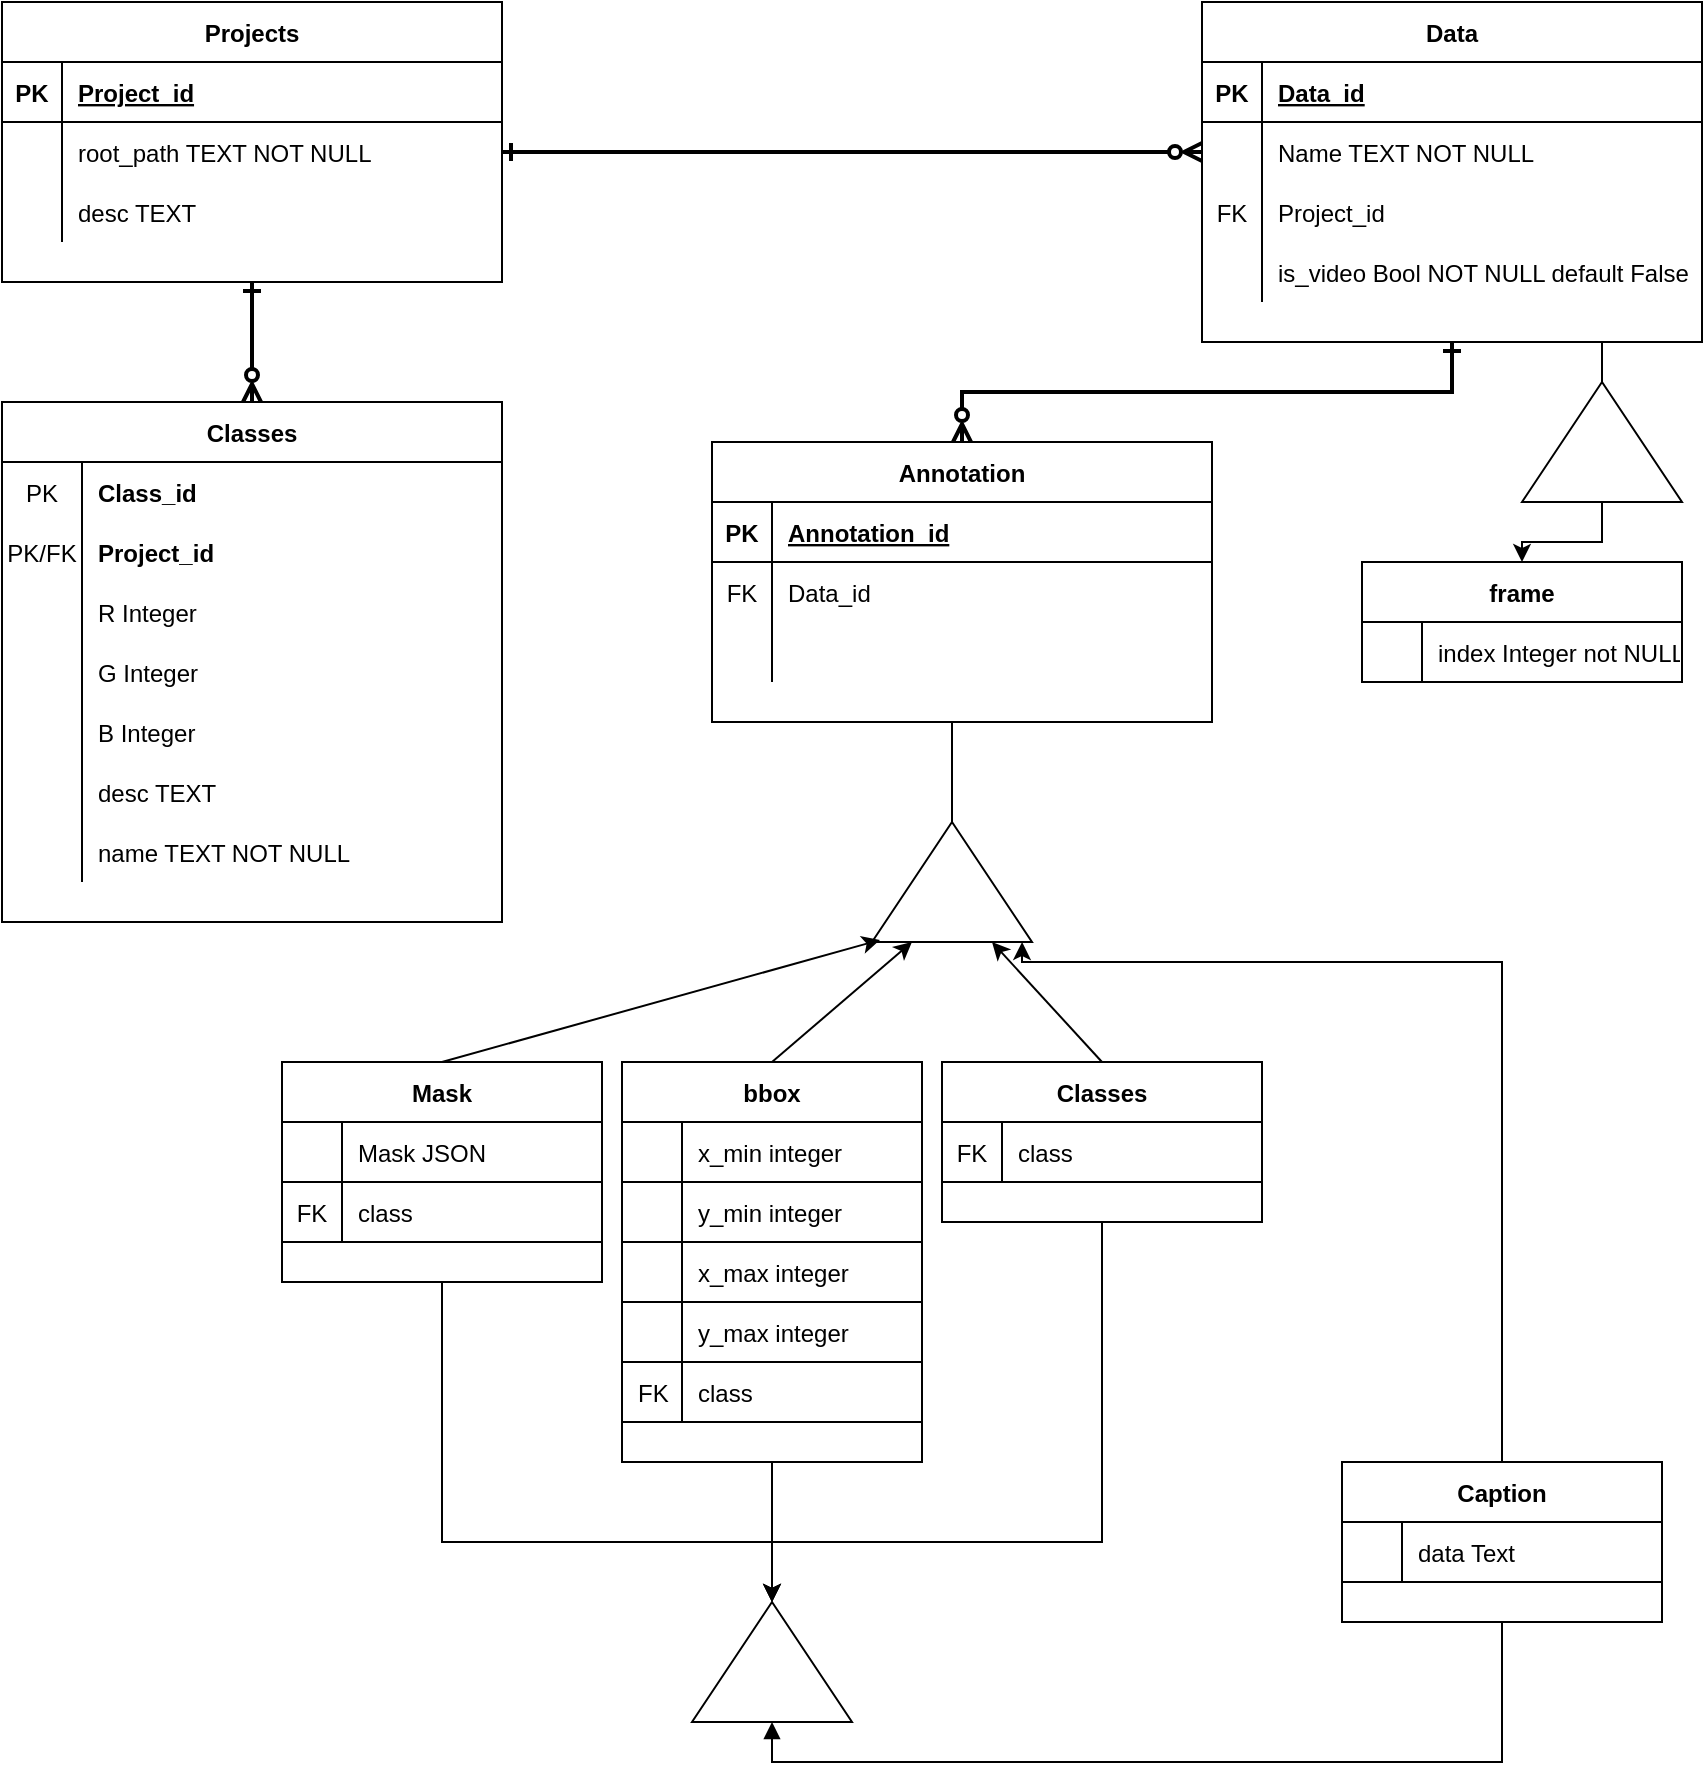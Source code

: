 <mxfile version="27.0.9">
  <diagram id="R2lEEEUBdFMjLlhIrx00" name="Page-1">
    <mxGraphModel dx="1678" dy="992" grid="1" gridSize="10" guides="1" tooltips="1" connect="1" arrows="1" fold="1" page="1" pageScale="1" pageWidth="850" pageHeight="1100" math="0" shadow="0" extFonts="Permanent Marker^https://fonts.googleapis.com/css?family=Permanent+Marker">
      <root>
        <mxCell id="0" />
        <mxCell id="1" parent="0" />
        <mxCell id="C-vyLk0tnHw3VtMMgP7b-23" value="Projects" style="shape=table;startSize=30;container=1;collapsible=1;childLayout=tableLayout;fixedRows=1;rowLines=0;fontStyle=1;align=center;resizeLast=1;" parent="1" vertex="1">
          <mxGeometry width="250" height="140" as="geometry" />
        </mxCell>
        <mxCell id="C-vyLk0tnHw3VtMMgP7b-24" value="" style="shape=partialRectangle;collapsible=0;dropTarget=0;pointerEvents=0;fillColor=none;points=[[0,0.5],[1,0.5]];portConstraint=eastwest;top=0;left=0;right=0;bottom=1;" parent="C-vyLk0tnHw3VtMMgP7b-23" vertex="1">
          <mxGeometry y="30" width="250" height="30" as="geometry" />
        </mxCell>
        <mxCell id="C-vyLk0tnHw3VtMMgP7b-25" value="PK" style="shape=partialRectangle;overflow=hidden;connectable=0;fillColor=none;top=0;left=0;bottom=0;right=0;fontStyle=1;" parent="C-vyLk0tnHw3VtMMgP7b-24" vertex="1">
          <mxGeometry width="30" height="30" as="geometry">
            <mxRectangle width="30" height="30" as="alternateBounds" />
          </mxGeometry>
        </mxCell>
        <mxCell id="C-vyLk0tnHw3VtMMgP7b-26" value="Project_id" style="shape=partialRectangle;overflow=hidden;connectable=0;fillColor=none;top=0;left=0;bottom=0;right=0;align=left;spacingLeft=6;fontStyle=5;" parent="C-vyLk0tnHw3VtMMgP7b-24" vertex="1">
          <mxGeometry x="30" width="220" height="30" as="geometry">
            <mxRectangle width="220" height="30" as="alternateBounds" />
          </mxGeometry>
        </mxCell>
        <mxCell id="C-vyLk0tnHw3VtMMgP7b-27" value="" style="shape=partialRectangle;collapsible=0;dropTarget=0;pointerEvents=0;fillColor=none;points=[[0,0.5],[1,0.5]];portConstraint=eastwest;top=0;left=0;right=0;bottom=0;" parent="C-vyLk0tnHw3VtMMgP7b-23" vertex="1">
          <mxGeometry y="60" width="250" height="30" as="geometry" />
        </mxCell>
        <mxCell id="C-vyLk0tnHw3VtMMgP7b-28" value="" style="shape=partialRectangle;overflow=hidden;connectable=0;fillColor=none;top=0;left=0;bottom=0;right=0;" parent="C-vyLk0tnHw3VtMMgP7b-27" vertex="1">
          <mxGeometry width="30" height="30" as="geometry">
            <mxRectangle width="30" height="30" as="alternateBounds" />
          </mxGeometry>
        </mxCell>
        <mxCell id="C-vyLk0tnHw3VtMMgP7b-29" value="root_path TEXT NOT NULL" style="shape=partialRectangle;overflow=hidden;connectable=0;fillColor=none;top=0;left=0;bottom=0;right=0;align=left;spacingLeft=6;" parent="C-vyLk0tnHw3VtMMgP7b-27" vertex="1">
          <mxGeometry x="30" width="220" height="30" as="geometry">
            <mxRectangle width="220" height="30" as="alternateBounds" />
          </mxGeometry>
        </mxCell>
        <mxCell id="9ah_1e9hARjbKLhcPFDa-1" style="shape=partialRectangle;collapsible=0;dropTarget=0;pointerEvents=0;fillColor=none;points=[[0,0.5],[1,0.5]];portConstraint=eastwest;top=0;left=0;right=0;bottom=0;" vertex="1" parent="C-vyLk0tnHw3VtMMgP7b-23">
          <mxGeometry y="90" width="250" height="30" as="geometry" />
        </mxCell>
        <mxCell id="9ah_1e9hARjbKLhcPFDa-2" style="shape=partialRectangle;overflow=hidden;connectable=0;fillColor=none;top=0;left=0;bottom=0;right=0;" vertex="1" parent="9ah_1e9hARjbKLhcPFDa-1">
          <mxGeometry width="30" height="30" as="geometry">
            <mxRectangle width="30" height="30" as="alternateBounds" />
          </mxGeometry>
        </mxCell>
        <mxCell id="9ah_1e9hARjbKLhcPFDa-3" value="desc TEXT" style="shape=partialRectangle;overflow=hidden;connectable=0;fillColor=none;top=0;left=0;bottom=0;right=0;align=left;spacingLeft=6;" vertex="1" parent="9ah_1e9hARjbKLhcPFDa-1">
          <mxGeometry x="30" width="220" height="30" as="geometry">
            <mxRectangle width="220" height="30" as="alternateBounds" />
          </mxGeometry>
        </mxCell>
        <mxCell id="9ah_1e9hARjbKLhcPFDa-124" style="edgeStyle=orthogonalEdgeStyle;rounded=0;orthogonalLoop=1;jettySize=auto;html=1;exitX=0.75;exitY=1;exitDx=0;exitDy=0;entryX=1;entryY=0.5;entryDx=0;entryDy=0;endArrow=none;startFill=0;" edge="1" parent="1" source="9ah_1e9hARjbKLhcPFDa-4" target="9ah_1e9hARjbKLhcPFDa-123">
          <mxGeometry relative="1" as="geometry" />
        </mxCell>
        <mxCell id="9ah_1e9hARjbKLhcPFDa-4" value="Data" style="shape=table;startSize=30;container=1;collapsible=1;childLayout=tableLayout;fixedRows=1;rowLines=0;fontStyle=1;align=center;resizeLast=1;" vertex="1" parent="1">
          <mxGeometry x="600" width="250" height="170" as="geometry" />
        </mxCell>
        <mxCell id="9ah_1e9hARjbKLhcPFDa-5" value="" style="shape=partialRectangle;collapsible=0;dropTarget=0;pointerEvents=0;fillColor=none;points=[[0,0.5],[1,0.5]];portConstraint=eastwest;top=0;left=0;right=0;bottom=1;" vertex="1" parent="9ah_1e9hARjbKLhcPFDa-4">
          <mxGeometry y="30" width="250" height="30" as="geometry" />
        </mxCell>
        <mxCell id="9ah_1e9hARjbKLhcPFDa-6" value="PK" style="shape=partialRectangle;overflow=hidden;connectable=0;fillColor=none;top=0;left=0;bottom=0;right=0;fontStyle=1;" vertex="1" parent="9ah_1e9hARjbKLhcPFDa-5">
          <mxGeometry width="30" height="30" as="geometry">
            <mxRectangle width="30" height="30" as="alternateBounds" />
          </mxGeometry>
        </mxCell>
        <mxCell id="9ah_1e9hARjbKLhcPFDa-7" value="Data_id" style="shape=partialRectangle;overflow=hidden;connectable=0;fillColor=none;top=0;left=0;bottom=0;right=0;align=left;spacingLeft=6;fontStyle=5;" vertex="1" parent="9ah_1e9hARjbKLhcPFDa-5">
          <mxGeometry x="30" width="220" height="30" as="geometry">
            <mxRectangle width="220" height="30" as="alternateBounds" />
          </mxGeometry>
        </mxCell>
        <mxCell id="9ah_1e9hARjbKLhcPFDa-8" value="" style="shape=partialRectangle;collapsible=0;dropTarget=0;pointerEvents=0;fillColor=none;points=[[0,0.5],[1,0.5]];portConstraint=eastwest;top=0;left=0;right=0;bottom=0;" vertex="1" parent="9ah_1e9hARjbKLhcPFDa-4">
          <mxGeometry y="60" width="250" height="30" as="geometry" />
        </mxCell>
        <mxCell id="9ah_1e9hARjbKLhcPFDa-9" value="" style="shape=partialRectangle;overflow=hidden;connectable=0;fillColor=none;top=0;left=0;bottom=0;right=0;" vertex="1" parent="9ah_1e9hARjbKLhcPFDa-8">
          <mxGeometry width="30" height="30" as="geometry">
            <mxRectangle width="30" height="30" as="alternateBounds" />
          </mxGeometry>
        </mxCell>
        <mxCell id="9ah_1e9hARjbKLhcPFDa-10" value="Name TEXT NOT NULL" style="shape=partialRectangle;overflow=hidden;connectable=0;fillColor=none;top=0;left=0;bottom=0;right=0;align=left;spacingLeft=6;" vertex="1" parent="9ah_1e9hARjbKLhcPFDa-8">
          <mxGeometry x="30" width="220" height="30" as="geometry">
            <mxRectangle width="220" height="30" as="alternateBounds" />
          </mxGeometry>
        </mxCell>
        <mxCell id="9ah_1e9hARjbKLhcPFDa-15" style="shape=partialRectangle;collapsible=0;dropTarget=0;pointerEvents=0;fillColor=none;points=[[0,0.5],[1,0.5]];portConstraint=eastwest;top=0;left=0;right=0;bottom=0;" vertex="1" parent="9ah_1e9hARjbKLhcPFDa-4">
          <mxGeometry y="90" width="250" height="30" as="geometry" />
        </mxCell>
        <mxCell id="9ah_1e9hARjbKLhcPFDa-16" value="FK" style="shape=partialRectangle;overflow=hidden;connectable=0;fillColor=none;top=0;left=0;bottom=0;right=0;" vertex="1" parent="9ah_1e9hARjbKLhcPFDa-15">
          <mxGeometry width="30" height="30" as="geometry">
            <mxRectangle width="30" height="30" as="alternateBounds" />
          </mxGeometry>
        </mxCell>
        <mxCell id="9ah_1e9hARjbKLhcPFDa-17" value="Project_id" style="shape=partialRectangle;overflow=hidden;connectable=0;fillColor=none;top=0;left=0;bottom=0;right=0;align=left;spacingLeft=6;" vertex="1" parent="9ah_1e9hARjbKLhcPFDa-15">
          <mxGeometry x="30" width="220" height="30" as="geometry">
            <mxRectangle width="220" height="30" as="alternateBounds" />
          </mxGeometry>
        </mxCell>
        <mxCell id="9ah_1e9hARjbKLhcPFDa-138" style="shape=partialRectangle;collapsible=0;dropTarget=0;pointerEvents=0;fillColor=none;points=[[0,0.5],[1,0.5]];portConstraint=eastwest;top=0;left=0;right=0;bottom=0;" vertex="1" parent="9ah_1e9hARjbKLhcPFDa-4">
          <mxGeometry y="120" width="250" height="30" as="geometry" />
        </mxCell>
        <mxCell id="9ah_1e9hARjbKLhcPFDa-139" style="shape=partialRectangle;overflow=hidden;connectable=0;fillColor=none;top=0;left=0;bottom=0;right=0;" vertex="1" parent="9ah_1e9hARjbKLhcPFDa-138">
          <mxGeometry width="30" height="30" as="geometry">
            <mxRectangle width="30" height="30" as="alternateBounds" />
          </mxGeometry>
        </mxCell>
        <mxCell id="9ah_1e9hARjbKLhcPFDa-140" value="is_video Bool NOT NULL default False" style="shape=partialRectangle;overflow=hidden;connectable=0;fillColor=none;top=0;left=0;bottom=0;right=0;align=left;spacingLeft=6;" vertex="1" parent="9ah_1e9hARjbKLhcPFDa-138">
          <mxGeometry x="30" width="220" height="30" as="geometry">
            <mxRectangle width="220" height="30" as="alternateBounds" />
          </mxGeometry>
        </mxCell>
        <mxCell id="9ah_1e9hARjbKLhcPFDa-18" style="edgeStyle=orthogonalEdgeStyle;rounded=0;orthogonalLoop=1;jettySize=auto;html=1;exitX=1;exitY=0.5;exitDx=0;exitDy=0;entryX=0;entryY=0.5;entryDx=0;entryDy=0;endArrow=ERzeroToMany;endFill=0;startArrow=ERone;startFill=0;strokeWidth=2;" edge="1" parent="1" source="C-vyLk0tnHw3VtMMgP7b-27" target="9ah_1e9hARjbKLhcPFDa-8">
          <mxGeometry relative="1" as="geometry" />
        </mxCell>
        <mxCell id="9ah_1e9hARjbKLhcPFDa-34" style="edgeStyle=orthogonalEdgeStyle;rounded=0;orthogonalLoop=1;jettySize=auto;html=1;exitX=0.5;exitY=1;exitDx=0;exitDy=0;entryX=1;entryY=0.5;entryDx=0;entryDy=0;endArrow=none;startFill=0;" edge="1" parent="1" source="9ah_1e9hARjbKLhcPFDa-22" target="9ah_1e9hARjbKLhcPFDa-33">
          <mxGeometry relative="1" as="geometry">
            <Array as="points">
              <mxPoint x="475" y="360" />
            </Array>
          </mxGeometry>
        </mxCell>
        <mxCell id="9ah_1e9hARjbKLhcPFDa-22" value="Annotation" style="shape=table;startSize=30;container=1;collapsible=1;childLayout=tableLayout;fixedRows=1;rowLines=0;fontStyle=1;align=center;resizeLast=1;" vertex="1" parent="1">
          <mxGeometry x="355" y="220" width="250" height="140" as="geometry" />
        </mxCell>
        <mxCell id="9ah_1e9hARjbKLhcPFDa-23" value="" style="shape=partialRectangle;collapsible=0;dropTarget=0;pointerEvents=0;fillColor=none;points=[[0,0.5],[1,0.5]];portConstraint=eastwest;top=0;left=0;right=0;bottom=1;" vertex="1" parent="9ah_1e9hARjbKLhcPFDa-22">
          <mxGeometry y="30" width="250" height="30" as="geometry" />
        </mxCell>
        <mxCell id="9ah_1e9hARjbKLhcPFDa-24" value="PK" style="shape=partialRectangle;overflow=hidden;connectable=0;fillColor=none;top=0;left=0;bottom=0;right=0;fontStyle=1;" vertex="1" parent="9ah_1e9hARjbKLhcPFDa-23">
          <mxGeometry width="30" height="30" as="geometry">
            <mxRectangle width="30" height="30" as="alternateBounds" />
          </mxGeometry>
        </mxCell>
        <mxCell id="9ah_1e9hARjbKLhcPFDa-25" value="Annotation_id" style="shape=partialRectangle;overflow=hidden;connectable=0;fillColor=none;top=0;left=0;bottom=0;right=0;align=left;spacingLeft=6;fontStyle=5;" vertex="1" parent="9ah_1e9hARjbKLhcPFDa-23">
          <mxGeometry x="30" width="220" height="30" as="geometry">
            <mxRectangle width="220" height="30" as="alternateBounds" />
          </mxGeometry>
        </mxCell>
        <mxCell id="9ah_1e9hARjbKLhcPFDa-26" value="" style="shape=partialRectangle;collapsible=0;dropTarget=0;pointerEvents=0;fillColor=none;points=[[0,0.5],[1,0.5]];portConstraint=eastwest;top=0;left=0;right=0;bottom=0;" vertex="1" parent="9ah_1e9hARjbKLhcPFDa-22">
          <mxGeometry y="60" width="250" height="30" as="geometry" />
        </mxCell>
        <mxCell id="9ah_1e9hARjbKLhcPFDa-27" value="FK" style="shape=partialRectangle;overflow=hidden;connectable=0;fillColor=none;top=0;left=0;bottom=0;right=0;" vertex="1" parent="9ah_1e9hARjbKLhcPFDa-26">
          <mxGeometry width="30" height="30" as="geometry">
            <mxRectangle width="30" height="30" as="alternateBounds" />
          </mxGeometry>
        </mxCell>
        <mxCell id="9ah_1e9hARjbKLhcPFDa-28" value="Data_id" style="shape=partialRectangle;overflow=hidden;connectable=0;fillColor=none;top=0;left=0;bottom=0;right=0;align=left;spacingLeft=6;" vertex="1" parent="9ah_1e9hARjbKLhcPFDa-26">
          <mxGeometry x="30" width="220" height="30" as="geometry">
            <mxRectangle width="220" height="30" as="alternateBounds" />
          </mxGeometry>
        </mxCell>
        <mxCell id="9ah_1e9hARjbKLhcPFDa-70" style="shape=partialRectangle;collapsible=0;dropTarget=0;pointerEvents=0;fillColor=none;points=[[0,0.5],[1,0.5]];portConstraint=eastwest;top=0;left=0;right=0;bottom=0;" vertex="1" parent="9ah_1e9hARjbKLhcPFDa-22">
          <mxGeometry y="90" width="250" height="30" as="geometry" />
        </mxCell>
        <mxCell id="9ah_1e9hARjbKLhcPFDa-71" style="shape=partialRectangle;overflow=hidden;connectable=0;fillColor=none;top=0;left=0;bottom=0;right=0;" vertex="1" parent="9ah_1e9hARjbKLhcPFDa-70">
          <mxGeometry width="30" height="30" as="geometry">
            <mxRectangle width="30" height="30" as="alternateBounds" />
          </mxGeometry>
        </mxCell>
        <mxCell id="9ah_1e9hARjbKLhcPFDa-72" value="" style="shape=partialRectangle;overflow=hidden;connectable=0;fillColor=none;top=0;left=0;bottom=0;right=0;align=left;spacingLeft=6;" vertex="1" parent="9ah_1e9hARjbKLhcPFDa-70">
          <mxGeometry x="30" width="220" height="30" as="geometry">
            <mxRectangle width="220" height="30" as="alternateBounds" />
          </mxGeometry>
        </mxCell>
        <mxCell id="9ah_1e9hARjbKLhcPFDa-32" style="rounded=0;orthogonalLoop=1;jettySize=auto;html=1;exitX=0.5;exitY=1;exitDx=0;exitDy=0;entryX=0.5;entryY=0;entryDx=0;entryDy=0;endArrow=ERzeroToMany;endFill=0;startArrow=ERone;startFill=0;strokeWidth=2;edgeStyle=orthogonalEdgeStyle;" edge="1" parent="1" source="9ah_1e9hARjbKLhcPFDa-4" target="9ah_1e9hARjbKLhcPFDa-22">
          <mxGeometry relative="1" as="geometry">
            <mxPoint x="680" y="270" as="sourcePoint" />
            <mxPoint x="880" y="270" as="targetPoint" />
          </mxGeometry>
        </mxCell>
        <mxCell id="9ah_1e9hARjbKLhcPFDa-33" value="" style="triangle;whiteSpace=wrap;html=1;rotation=-90;" vertex="1" parent="1">
          <mxGeometry x="445" y="400" width="60" height="80" as="geometry" />
        </mxCell>
        <mxCell id="9ah_1e9hARjbKLhcPFDa-92" style="edgeStyle=orthogonalEdgeStyle;rounded=0;orthogonalLoop=1;jettySize=auto;html=1;exitX=0.5;exitY=1;exitDx=0;exitDy=0;" edge="1" parent="1" source="9ah_1e9hARjbKLhcPFDa-35" target="9ah_1e9hARjbKLhcPFDa-89">
          <mxGeometry relative="1" as="geometry">
            <Array as="points">
              <mxPoint x="220" y="770" />
              <mxPoint x="385" y="770" />
            </Array>
          </mxGeometry>
        </mxCell>
        <mxCell id="9ah_1e9hARjbKLhcPFDa-35" value="Mask" style="shape=table;startSize=30;container=1;collapsible=1;childLayout=tableLayout;fixedRows=1;rowLines=0;fontStyle=1;align=center;resizeLast=1;" vertex="1" parent="1">
          <mxGeometry x="140" y="530" width="160" height="110" as="geometry" />
        </mxCell>
        <mxCell id="9ah_1e9hARjbKLhcPFDa-36" value="" style="shape=partialRectangle;collapsible=0;dropTarget=0;pointerEvents=0;fillColor=none;points=[[0,0.5],[1,0.5]];portConstraint=eastwest;top=0;left=0;right=0;bottom=1;" vertex="1" parent="9ah_1e9hARjbKLhcPFDa-35">
          <mxGeometry y="30" width="160" height="30" as="geometry" />
        </mxCell>
        <mxCell id="9ah_1e9hARjbKLhcPFDa-37" value="" style="shape=partialRectangle;overflow=hidden;connectable=0;fillColor=none;top=0;left=0;bottom=0;right=0;fontStyle=0;" vertex="1" parent="9ah_1e9hARjbKLhcPFDa-36">
          <mxGeometry width="30" height="30" as="geometry">
            <mxRectangle width="30" height="30" as="alternateBounds" />
          </mxGeometry>
        </mxCell>
        <mxCell id="9ah_1e9hARjbKLhcPFDa-38" value="Mask JSON" style="shape=partialRectangle;overflow=hidden;connectable=0;fillColor=none;top=0;left=0;bottom=0;right=0;align=left;spacingLeft=6;fontStyle=0;" vertex="1" parent="9ah_1e9hARjbKLhcPFDa-36">
          <mxGeometry x="30" width="130" height="30" as="geometry">
            <mxRectangle width="130" height="30" as="alternateBounds" />
          </mxGeometry>
        </mxCell>
        <mxCell id="9ah_1e9hARjbKLhcPFDa-94" style="shape=partialRectangle;collapsible=0;dropTarget=0;pointerEvents=0;fillColor=none;points=[[0,0.5],[1,0.5]];portConstraint=eastwest;top=0;left=0;right=0;bottom=1;" vertex="1" parent="9ah_1e9hARjbKLhcPFDa-35">
          <mxGeometry y="60" width="160" height="30" as="geometry" />
        </mxCell>
        <mxCell id="9ah_1e9hARjbKLhcPFDa-95" value="FK" style="shape=partialRectangle;overflow=hidden;connectable=0;fillColor=none;top=0;left=0;bottom=0;right=0;fontStyle=0;" vertex="1" parent="9ah_1e9hARjbKLhcPFDa-94">
          <mxGeometry width="30" height="30" as="geometry">
            <mxRectangle width="30" height="30" as="alternateBounds" />
          </mxGeometry>
        </mxCell>
        <mxCell id="9ah_1e9hARjbKLhcPFDa-96" value="class" style="shape=partialRectangle;overflow=hidden;connectable=0;fillColor=none;top=0;left=0;bottom=0;right=0;align=left;spacingLeft=6;fontStyle=0;" vertex="1" parent="9ah_1e9hARjbKLhcPFDa-94">
          <mxGeometry x="30" width="130" height="30" as="geometry">
            <mxRectangle width="130" height="30" as="alternateBounds" />
          </mxGeometry>
        </mxCell>
        <mxCell id="9ah_1e9hARjbKLhcPFDa-57" style="rounded=0;orthogonalLoop=1;jettySize=auto;html=1;exitX=0.5;exitY=0;exitDx=0;exitDy=0;entryX=0;entryY=0.25;entryDx=0;entryDy=0;" edge="1" parent="1" source="9ah_1e9hARjbKLhcPFDa-42" target="9ah_1e9hARjbKLhcPFDa-33">
          <mxGeometry relative="1" as="geometry" />
        </mxCell>
        <mxCell id="9ah_1e9hARjbKLhcPFDa-91" style="edgeStyle=orthogonalEdgeStyle;rounded=0;orthogonalLoop=1;jettySize=auto;html=1;exitX=0.5;exitY=1;exitDx=0;exitDy=0;entryX=1;entryY=0.5;entryDx=0;entryDy=0;" edge="1" parent="1" source="9ah_1e9hARjbKLhcPFDa-42" target="9ah_1e9hARjbKLhcPFDa-89">
          <mxGeometry relative="1" as="geometry" />
        </mxCell>
        <mxCell id="9ah_1e9hARjbKLhcPFDa-42" value="bbox" style="shape=table;startSize=30;container=1;collapsible=1;childLayout=tableLayout;fixedRows=1;rowLines=0;fontStyle=1;align=center;resizeLast=1;" vertex="1" parent="1">
          <mxGeometry x="310" y="530" width="150" height="200" as="geometry" />
        </mxCell>
        <mxCell id="9ah_1e9hARjbKLhcPFDa-43" value="" style="shape=partialRectangle;collapsible=0;dropTarget=0;pointerEvents=0;fillColor=none;points=[[0,0.5],[1,0.5]];portConstraint=eastwest;top=0;left=0;right=0;bottom=1;" vertex="1" parent="9ah_1e9hARjbKLhcPFDa-42">
          <mxGeometry y="30" width="150" height="30" as="geometry" />
        </mxCell>
        <mxCell id="9ah_1e9hARjbKLhcPFDa-84" style="shape=partialRectangle;overflow=hidden;connectable=0;fillColor=none;top=0;left=0;bottom=0;right=0;align=left;spacingLeft=6;fontStyle=0;" vertex="1" parent="9ah_1e9hARjbKLhcPFDa-43">
          <mxGeometry width="30" height="30" as="geometry">
            <mxRectangle width="30" height="30" as="alternateBounds" />
          </mxGeometry>
        </mxCell>
        <mxCell id="9ah_1e9hARjbKLhcPFDa-45" value="x_min integer" style="shape=partialRectangle;overflow=hidden;connectable=0;fillColor=none;top=0;left=0;bottom=0;right=0;align=left;spacingLeft=6;fontStyle=0;" vertex="1" parent="9ah_1e9hARjbKLhcPFDa-43">
          <mxGeometry x="30" width="120" height="30" as="geometry">
            <mxRectangle width="120" height="30" as="alternateBounds" />
          </mxGeometry>
        </mxCell>
        <mxCell id="9ah_1e9hARjbKLhcPFDa-79" style="shape=partialRectangle;collapsible=0;dropTarget=0;pointerEvents=0;fillColor=none;points=[[0,0.5],[1,0.5]];portConstraint=eastwest;top=0;left=0;right=0;bottom=1;" vertex="1" parent="9ah_1e9hARjbKLhcPFDa-42">
          <mxGeometry y="60" width="150" height="30" as="geometry" />
        </mxCell>
        <mxCell id="9ah_1e9hARjbKLhcPFDa-85" style="shape=partialRectangle;overflow=hidden;connectable=0;fillColor=none;top=0;left=0;bottom=0;right=0;align=left;spacingLeft=6;fontStyle=0;" vertex="1" parent="9ah_1e9hARjbKLhcPFDa-79">
          <mxGeometry width="30" height="30" as="geometry">
            <mxRectangle width="30" height="30" as="alternateBounds" />
          </mxGeometry>
        </mxCell>
        <mxCell id="9ah_1e9hARjbKLhcPFDa-81" value="y_min integer" style="shape=partialRectangle;overflow=hidden;connectable=0;fillColor=none;top=0;left=0;bottom=0;right=0;align=left;spacingLeft=6;fontStyle=0;" vertex="1" parent="9ah_1e9hARjbKLhcPFDa-79">
          <mxGeometry x="30" width="120" height="30" as="geometry">
            <mxRectangle width="120" height="30" as="alternateBounds" />
          </mxGeometry>
        </mxCell>
        <mxCell id="9ah_1e9hARjbKLhcPFDa-76" style="shape=partialRectangle;collapsible=0;dropTarget=0;pointerEvents=0;fillColor=none;points=[[0,0.5],[1,0.5]];portConstraint=eastwest;top=0;left=0;right=0;bottom=1;" vertex="1" parent="9ah_1e9hARjbKLhcPFDa-42">
          <mxGeometry y="90" width="150" height="30" as="geometry" />
        </mxCell>
        <mxCell id="9ah_1e9hARjbKLhcPFDa-86" style="shape=partialRectangle;overflow=hidden;connectable=0;fillColor=none;top=0;left=0;bottom=0;right=0;align=left;spacingLeft=6;fontStyle=0;" vertex="1" parent="9ah_1e9hARjbKLhcPFDa-76">
          <mxGeometry width="30" height="30" as="geometry">
            <mxRectangle width="30" height="30" as="alternateBounds" />
          </mxGeometry>
        </mxCell>
        <mxCell id="9ah_1e9hARjbKLhcPFDa-78" value="x_max integer" style="shape=partialRectangle;overflow=hidden;connectable=0;fillColor=none;top=0;left=0;bottom=0;right=0;align=left;spacingLeft=6;fontStyle=0;" vertex="1" parent="9ah_1e9hARjbKLhcPFDa-76">
          <mxGeometry x="30" width="120" height="30" as="geometry">
            <mxRectangle width="120" height="30" as="alternateBounds" />
          </mxGeometry>
        </mxCell>
        <mxCell id="9ah_1e9hARjbKLhcPFDa-73" style="shape=partialRectangle;collapsible=0;dropTarget=0;pointerEvents=0;fillColor=none;points=[[0,0.5],[1,0.5]];portConstraint=eastwest;top=0;left=0;right=0;bottom=1;" vertex="1" parent="9ah_1e9hARjbKLhcPFDa-42">
          <mxGeometry y="120" width="150" height="30" as="geometry" />
        </mxCell>
        <mxCell id="9ah_1e9hARjbKLhcPFDa-87" style="shape=partialRectangle;overflow=hidden;connectable=0;fillColor=none;top=0;left=0;bottom=0;right=0;align=left;spacingLeft=6;fontStyle=0;" vertex="1" parent="9ah_1e9hARjbKLhcPFDa-73">
          <mxGeometry width="30" height="30" as="geometry">
            <mxRectangle width="30" height="30" as="alternateBounds" />
          </mxGeometry>
        </mxCell>
        <mxCell id="9ah_1e9hARjbKLhcPFDa-75" value="y_max integer" style="shape=partialRectangle;overflow=hidden;connectable=0;fillColor=none;top=0;left=0;bottom=0;right=0;align=left;spacingLeft=6;fontStyle=0;" vertex="1" parent="9ah_1e9hARjbKLhcPFDa-73">
          <mxGeometry x="30" width="120" height="30" as="geometry">
            <mxRectangle width="120" height="30" as="alternateBounds" />
          </mxGeometry>
        </mxCell>
        <mxCell id="9ah_1e9hARjbKLhcPFDa-82" style="shape=partialRectangle;collapsible=0;dropTarget=0;pointerEvents=0;fillColor=none;points=[[0,0.5],[1,0.5]];portConstraint=eastwest;top=0;left=0;right=0;bottom=1;" vertex="1" parent="9ah_1e9hARjbKLhcPFDa-42">
          <mxGeometry y="150" width="150" height="30" as="geometry" />
        </mxCell>
        <mxCell id="9ah_1e9hARjbKLhcPFDa-88" value="FK" style="shape=partialRectangle;overflow=hidden;connectable=0;fillColor=none;top=0;left=0;bottom=0;right=0;align=left;spacingLeft=6;fontStyle=0;" vertex="1" parent="9ah_1e9hARjbKLhcPFDa-82">
          <mxGeometry width="30" height="30" as="geometry">
            <mxRectangle width="30" height="30" as="alternateBounds" />
          </mxGeometry>
        </mxCell>
        <mxCell id="9ah_1e9hARjbKLhcPFDa-83" value="class" style="shape=partialRectangle;overflow=hidden;connectable=0;fillColor=none;top=0;left=0;bottom=0;right=0;align=left;spacingLeft=6;fontStyle=0;" vertex="1" parent="9ah_1e9hARjbKLhcPFDa-82">
          <mxGeometry x="30" width="120" height="30" as="geometry">
            <mxRectangle width="120" height="30" as="alternateBounds" />
          </mxGeometry>
        </mxCell>
        <mxCell id="9ah_1e9hARjbKLhcPFDa-58" style="rounded=0;orthogonalLoop=1;jettySize=auto;html=1;exitX=0.5;exitY=0;exitDx=0;exitDy=0;entryX=0;entryY=0.75;entryDx=0;entryDy=0;" edge="1" parent="1" source="9ah_1e9hARjbKLhcPFDa-49" target="9ah_1e9hARjbKLhcPFDa-33">
          <mxGeometry relative="1" as="geometry" />
        </mxCell>
        <mxCell id="9ah_1e9hARjbKLhcPFDa-90" style="edgeStyle=orthogonalEdgeStyle;rounded=0;orthogonalLoop=1;jettySize=auto;html=1;exitX=0.5;exitY=1;exitDx=0;exitDy=0;" edge="1" parent="1" source="9ah_1e9hARjbKLhcPFDa-49" target="9ah_1e9hARjbKLhcPFDa-89">
          <mxGeometry relative="1" as="geometry">
            <Array as="points">
              <mxPoint x="550" y="770" />
              <mxPoint x="385" y="770" />
            </Array>
          </mxGeometry>
        </mxCell>
        <mxCell id="9ah_1e9hARjbKLhcPFDa-49" value="Classes" style="shape=table;startSize=30;container=1;collapsible=1;childLayout=tableLayout;fixedRows=1;rowLines=0;fontStyle=1;align=center;resizeLast=1;" vertex="1" parent="1">
          <mxGeometry x="470" y="530" width="160" height="80" as="geometry" />
        </mxCell>
        <mxCell id="9ah_1e9hARjbKLhcPFDa-50" value="" style="shape=partialRectangle;collapsible=0;dropTarget=0;pointerEvents=0;fillColor=none;points=[[0,0.5],[1,0.5]];portConstraint=eastwest;top=0;left=0;right=0;bottom=1;" vertex="1" parent="9ah_1e9hARjbKLhcPFDa-49">
          <mxGeometry y="30" width="160" height="30" as="geometry" />
        </mxCell>
        <mxCell id="9ah_1e9hARjbKLhcPFDa-51" value="FK" style="shape=partialRectangle;overflow=hidden;connectable=0;fillColor=none;top=0;left=0;bottom=0;right=0;fontStyle=0;" vertex="1" parent="9ah_1e9hARjbKLhcPFDa-50">
          <mxGeometry width="30" height="30" as="geometry">
            <mxRectangle width="30" height="30" as="alternateBounds" />
          </mxGeometry>
        </mxCell>
        <mxCell id="9ah_1e9hARjbKLhcPFDa-52" value="class" style="shape=partialRectangle;overflow=hidden;connectable=0;fillColor=none;top=0;left=0;bottom=0;right=0;align=left;spacingLeft=6;fontStyle=0;" vertex="1" parent="9ah_1e9hARjbKLhcPFDa-50">
          <mxGeometry x="30" width="130" height="30" as="geometry">
            <mxRectangle width="130" height="30" as="alternateBounds" />
          </mxGeometry>
        </mxCell>
        <mxCell id="9ah_1e9hARjbKLhcPFDa-56" style="rounded=0;orthogonalLoop=1;jettySize=auto;html=1;exitX=0.5;exitY=0;exitDx=0;exitDy=0;entryX=0.017;entryY=0.05;entryDx=0;entryDy=0;entryPerimeter=0;" edge="1" parent="1" source="9ah_1e9hARjbKLhcPFDa-35" target="9ah_1e9hARjbKLhcPFDa-33">
          <mxGeometry relative="1" as="geometry" />
        </mxCell>
        <mxCell id="9ah_1e9hARjbKLhcPFDa-59" value="Caption" style="shape=table;startSize=30;container=1;collapsible=1;childLayout=tableLayout;fixedRows=1;rowLines=0;fontStyle=1;align=center;resizeLast=1;" vertex="1" parent="1">
          <mxGeometry x="670" y="730" width="160" height="80" as="geometry" />
        </mxCell>
        <mxCell id="9ah_1e9hARjbKLhcPFDa-60" value="" style="shape=partialRectangle;collapsible=0;dropTarget=0;pointerEvents=0;fillColor=none;points=[[0,0.5],[1,0.5]];portConstraint=eastwest;top=0;left=0;right=0;bottom=1;" vertex="1" parent="9ah_1e9hARjbKLhcPFDa-59">
          <mxGeometry y="30" width="160" height="30" as="geometry" />
        </mxCell>
        <mxCell id="9ah_1e9hARjbKLhcPFDa-61" value="" style="shape=partialRectangle;overflow=hidden;connectable=0;fillColor=none;top=0;left=0;bottom=0;right=0;fontStyle=1;" vertex="1" parent="9ah_1e9hARjbKLhcPFDa-60">
          <mxGeometry width="30" height="30" as="geometry">
            <mxRectangle width="30" height="30" as="alternateBounds" />
          </mxGeometry>
        </mxCell>
        <mxCell id="9ah_1e9hARjbKLhcPFDa-62" value="data Text" style="shape=partialRectangle;overflow=hidden;connectable=0;fillColor=none;top=0;left=0;bottom=0;right=0;align=left;spacingLeft=6;fontStyle=0;" vertex="1" parent="9ah_1e9hARjbKLhcPFDa-60">
          <mxGeometry x="30" width="130" height="30" as="geometry">
            <mxRectangle width="130" height="30" as="alternateBounds" />
          </mxGeometry>
        </mxCell>
        <mxCell id="9ah_1e9hARjbKLhcPFDa-69" style="rounded=0;orthogonalLoop=1;jettySize=auto;html=1;exitX=0.5;exitY=0;exitDx=0;exitDy=0;entryX=0;entryY=0.938;entryDx=0;entryDy=0;entryPerimeter=0;edgeStyle=orthogonalEdgeStyle;" edge="1" parent="1" source="9ah_1e9hARjbKLhcPFDa-59" target="9ah_1e9hARjbKLhcPFDa-33">
          <mxGeometry relative="1" as="geometry">
            <mxPoint x="560" y="490" as="targetPoint" />
            <Array as="points">
              <mxPoint x="750" y="480" />
              <mxPoint x="510" y="480" />
            </Array>
          </mxGeometry>
        </mxCell>
        <mxCell id="9ah_1e9hARjbKLhcPFDa-93" style="edgeStyle=orthogonalEdgeStyle;rounded=0;orthogonalLoop=1;jettySize=auto;html=1;exitX=0;exitY=0.5;exitDx=0;exitDy=0;entryX=0.5;entryY=1;entryDx=0;entryDy=0;startArrow=block;startFill=1;endArrow=none;" edge="1" parent="1" source="9ah_1e9hARjbKLhcPFDa-89" target="9ah_1e9hARjbKLhcPFDa-59">
          <mxGeometry relative="1" as="geometry" />
        </mxCell>
        <mxCell id="9ah_1e9hARjbKLhcPFDa-89" value="" style="triangle;whiteSpace=wrap;html=1;rotation=-90;" vertex="1" parent="1">
          <mxGeometry x="355" y="790" width="60" height="80" as="geometry" />
        </mxCell>
        <mxCell id="9ah_1e9hARjbKLhcPFDa-97" value="Classes" style="shape=table;startSize=30;container=1;collapsible=1;childLayout=tableLayout;fixedRows=1;rowLines=0;fontStyle=1;align=center;resizeLast=1;" vertex="1" parent="1">
          <mxGeometry y="200" width="250" height="260" as="geometry" />
        </mxCell>
        <mxCell id="9ah_1e9hARjbKLhcPFDa-101" value="" style="shape=partialRectangle;collapsible=0;dropTarget=0;pointerEvents=0;fillColor=none;points=[[0,0.5],[1,0.5]];portConstraint=eastwest;top=0;left=0;right=0;bottom=0;" vertex="1" parent="9ah_1e9hARjbKLhcPFDa-97">
          <mxGeometry y="30" width="250" height="30" as="geometry" />
        </mxCell>
        <mxCell id="9ah_1e9hARjbKLhcPFDa-102" value="PK" style="shape=partialRectangle;overflow=hidden;connectable=0;fillColor=none;top=0;left=0;bottom=0;right=0;" vertex="1" parent="9ah_1e9hARjbKLhcPFDa-101">
          <mxGeometry width="40" height="30" as="geometry">
            <mxRectangle width="40" height="30" as="alternateBounds" />
          </mxGeometry>
        </mxCell>
        <mxCell id="9ah_1e9hARjbKLhcPFDa-103" value="Class_id" style="shape=partialRectangle;overflow=hidden;connectable=0;fillColor=none;top=0;left=0;bottom=0;right=0;align=left;spacingLeft=6;fontStyle=1" vertex="1" parent="9ah_1e9hARjbKLhcPFDa-101">
          <mxGeometry x="40" width="210" height="30" as="geometry">
            <mxRectangle width="210" height="30" as="alternateBounds" />
          </mxGeometry>
        </mxCell>
        <mxCell id="9ah_1e9hARjbKLhcPFDa-104" style="shape=partialRectangle;collapsible=0;dropTarget=0;pointerEvents=0;fillColor=none;points=[[0,0.5],[1,0.5]];portConstraint=eastwest;top=0;left=0;right=0;bottom=0;" vertex="1" parent="9ah_1e9hARjbKLhcPFDa-97">
          <mxGeometry y="60" width="250" height="30" as="geometry" />
        </mxCell>
        <mxCell id="9ah_1e9hARjbKLhcPFDa-105" value="PK/FK" style="shape=partialRectangle;overflow=hidden;connectable=0;fillColor=none;top=0;left=0;bottom=0;right=0;" vertex="1" parent="9ah_1e9hARjbKLhcPFDa-104">
          <mxGeometry width="40" height="30" as="geometry">
            <mxRectangle width="40" height="30" as="alternateBounds" />
          </mxGeometry>
        </mxCell>
        <mxCell id="9ah_1e9hARjbKLhcPFDa-106" value="Project_id" style="shape=partialRectangle;overflow=hidden;connectable=0;fillColor=none;top=0;left=0;bottom=0;right=0;align=left;spacingLeft=6;fontStyle=1" vertex="1" parent="9ah_1e9hARjbKLhcPFDa-104">
          <mxGeometry x="40" width="210" height="30" as="geometry">
            <mxRectangle width="210" height="30" as="alternateBounds" />
          </mxGeometry>
        </mxCell>
        <mxCell id="9ah_1e9hARjbKLhcPFDa-113" style="shape=partialRectangle;collapsible=0;dropTarget=0;pointerEvents=0;fillColor=none;points=[[0,0.5],[1,0.5]];portConstraint=eastwest;top=0;left=0;right=0;bottom=0;" vertex="1" parent="9ah_1e9hARjbKLhcPFDa-97">
          <mxGeometry y="90" width="250" height="30" as="geometry" />
        </mxCell>
        <mxCell id="9ah_1e9hARjbKLhcPFDa-114" style="shape=partialRectangle;overflow=hidden;connectable=0;fillColor=none;top=0;left=0;bottom=0;right=0;" vertex="1" parent="9ah_1e9hARjbKLhcPFDa-113">
          <mxGeometry width="40" height="30" as="geometry">
            <mxRectangle width="40" height="30" as="alternateBounds" />
          </mxGeometry>
        </mxCell>
        <mxCell id="9ah_1e9hARjbKLhcPFDa-115" value="R Integer" style="shape=partialRectangle;overflow=hidden;connectable=0;fillColor=none;top=0;left=0;bottom=0;right=0;align=left;spacingLeft=6;" vertex="1" parent="9ah_1e9hARjbKLhcPFDa-113">
          <mxGeometry x="40" width="210" height="30" as="geometry">
            <mxRectangle width="210" height="30" as="alternateBounds" />
          </mxGeometry>
        </mxCell>
        <mxCell id="9ah_1e9hARjbKLhcPFDa-110" style="shape=partialRectangle;collapsible=0;dropTarget=0;pointerEvents=0;fillColor=none;points=[[0,0.5],[1,0.5]];portConstraint=eastwest;top=0;left=0;right=0;bottom=0;" vertex="1" parent="9ah_1e9hARjbKLhcPFDa-97">
          <mxGeometry y="120" width="250" height="30" as="geometry" />
        </mxCell>
        <mxCell id="9ah_1e9hARjbKLhcPFDa-111" style="shape=partialRectangle;overflow=hidden;connectable=0;fillColor=none;top=0;left=0;bottom=0;right=0;" vertex="1" parent="9ah_1e9hARjbKLhcPFDa-110">
          <mxGeometry width="40" height="30" as="geometry">
            <mxRectangle width="40" height="30" as="alternateBounds" />
          </mxGeometry>
        </mxCell>
        <mxCell id="9ah_1e9hARjbKLhcPFDa-112" value="G Integer" style="shape=partialRectangle;overflow=hidden;connectable=0;fillColor=none;top=0;left=0;bottom=0;right=0;align=left;spacingLeft=6;" vertex="1" parent="9ah_1e9hARjbKLhcPFDa-110">
          <mxGeometry x="40" width="210" height="30" as="geometry">
            <mxRectangle width="210" height="30" as="alternateBounds" />
          </mxGeometry>
        </mxCell>
        <mxCell id="9ah_1e9hARjbKLhcPFDa-107" style="shape=partialRectangle;collapsible=0;dropTarget=0;pointerEvents=0;fillColor=none;points=[[0,0.5],[1,0.5]];portConstraint=eastwest;top=0;left=0;right=0;bottom=0;" vertex="1" parent="9ah_1e9hARjbKLhcPFDa-97">
          <mxGeometry y="150" width="250" height="30" as="geometry" />
        </mxCell>
        <mxCell id="9ah_1e9hARjbKLhcPFDa-108" style="shape=partialRectangle;overflow=hidden;connectable=0;fillColor=none;top=0;left=0;bottom=0;right=0;" vertex="1" parent="9ah_1e9hARjbKLhcPFDa-107">
          <mxGeometry width="40" height="30" as="geometry">
            <mxRectangle width="40" height="30" as="alternateBounds" />
          </mxGeometry>
        </mxCell>
        <mxCell id="9ah_1e9hARjbKLhcPFDa-109" value="B Integer" style="shape=partialRectangle;overflow=hidden;connectable=0;fillColor=none;top=0;left=0;bottom=0;right=0;align=left;spacingLeft=6;" vertex="1" parent="9ah_1e9hARjbKLhcPFDa-107">
          <mxGeometry x="40" width="210" height="30" as="geometry">
            <mxRectangle width="210" height="30" as="alternateBounds" />
          </mxGeometry>
        </mxCell>
        <mxCell id="9ah_1e9hARjbKLhcPFDa-119" style="shape=partialRectangle;collapsible=0;dropTarget=0;pointerEvents=0;fillColor=none;points=[[0,0.5],[1,0.5]];portConstraint=eastwest;top=0;left=0;right=0;bottom=0;" vertex="1" parent="9ah_1e9hARjbKLhcPFDa-97">
          <mxGeometry y="180" width="250" height="30" as="geometry" />
        </mxCell>
        <mxCell id="9ah_1e9hARjbKLhcPFDa-120" style="shape=partialRectangle;overflow=hidden;connectable=0;fillColor=none;top=0;left=0;bottom=0;right=0;" vertex="1" parent="9ah_1e9hARjbKLhcPFDa-119">
          <mxGeometry width="40" height="30" as="geometry">
            <mxRectangle width="40" height="30" as="alternateBounds" />
          </mxGeometry>
        </mxCell>
        <mxCell id="9ah_1e9hARjbKLhcPFDa-121" value="desc TEXT" style="shape=partialRectangle;overflow=hidden;connectable=0;fillColor=none;top=0;left=0;bottom=0;right=0;align=left;spacingLeft=6;" vertex="1" parent="9ah_1e9hARjbKLhcPFDa-119">
          <mxGeometry x="40" width="210" height="30" as="geometry">
            <mxRectangle width="210" height="30" as="alternateBounds" />
          </mxGeometry>
        </mxCell>
        <mxCell id="9ah_1e9hARjbKLhcPFDa-116" style="shape=partialRectangle;collapsible=0;dropTarget=0;pointerEvents=0;fillColor=none;points=[[0,0.5],[1,0.5]];portConstraint=eastwest;top=0;left=0;right=0;bottom=0;" vertex="1" parent="9ah_1e9hARjbKLhcPFDa-97">
          <mxGeometry y="210" width="250" height="30" as="geometry" />
        </mxCell>
        <mxCell id="9ah_1e9hARjbKLhcPFDa-117" style="shape=partialRectangle;overflow=hidden;connectable=0;fillColor=none;top=0;left=0;bottom=0;right=0;" vertex="1" parent="9ah_1e9hARjbKLhcPFDa-116">
          <mxGeometry width="40" height="30" as="geometry">
            <mxRectangle width="40" height="30" as="alternateBounds" />
          </mxGeometry>
        </mxCell>
        <mxCell id="9ah_1e9hARjbKLhcPFDa-118" value="name TEXT NOT NULL" style="shape=partialRectangle;overflow=hidden;connectable=0;fillColor=none;top=0;left=0;bottom=0;right=0;align=left;spacingLeft=6;" vertex="1" parent="9ah_1e9hARjbKLhcPFDa-116">
          <mxGeometry x="40" width="210" height="30" as="geometry">
            <mxRectangle width="210" height="30" as="alternateBounds" />
          </mxGeometry>
        </mxCell>
        <mxCell id="9ah_1e9hARjbKLhcPFDa-122" style="rounded=0;orthogonalLoop=1;jettySize=auto;html=1;entryX=0.5;entryY=0;entryDx=0;entryDy=0;endArrow=ERzeroToMany;endFill=0;startArrow=ERone;startFill=0;strokeWidth=2;edgeStyle=orthogonalEdgeStyle;exitX=0.5;exitY=1;exitDx=0;exitDy=0;" edge="1" parent="1" source="C-vyLk0tnHw3VtMMgP7b-23" target="9ah_1e9hARjbKLhcPFDa-97">
          <mxGeometry relative="1" as="geometry">
            <mxPoint x="340" y="180" as="sourcePoint" />
            <mxPoint x="124.41" y="240" as="targetPoint" />
          </mxGeometry>
        </mxCell>
        <mxCell id="9ah_1e9hARjbKLhcPFDa-141" style="edgeStyle=orthogonalEdgeStyle;rounded=0;orthogonalLoop=1;jettySize=auto;html=1;exitX=0;exitY=0.5;exitDx=0;exitDy=0;entryX=0.5;entryY=0;entryDx=0;entryDy=0;" edge="1" parent="1" source="9ah_1e9hARjbKLhcPFDa-123" target="9ah_1e9hARjbKLhcPFDa-125">
          <mxGeometry relative="1" as="geometry" />
        </mxCell>
        <mxCell id="9ah_1e9hARjbKLhcPFDa-123" value="" style="triangle;whiteSpace=wrap;html=1;rotation=-90;" vertex="1" parent="1">
          <mxGeometry x="770" y="180" width="60" height="80" as="geometry" />
        </mxCell>
        <mxCell id="9ah_1e9hARjbKLhcPFDa-125" value="frame" style="shape=table;startSize=30;container=1;collapsible=1;childLayout=tableLayout;fixedRows=1;rowLines=0;fontStyle=1;align=center;resizeLast=1;" vertex="1" parent="1">
          <mxGeometry x="680" y="280" width="160" height="60" as="geometry" />
        </mxCell>
        <mxCell id="9ah_1e9hARjbKLhcPFDa-129" value="" style="shape=partialRectangle;collapsible=0;dropTarget=0;pointerEvents=0;fillColor=none;points=[[0,0.5],[1,0.5]];portConstraint=eastwest;top=0;left=0;right=0;bottom=0;" vertex="1" parent="9ah_1e9hARjbKLhcPFDa-125">
          <mxGeometry y="30" width="160" height="30" as="geometry" />
        </mxCell>
        <mxCell id="9ah_1e9hARjbKLhcPFDa-130" value="" style="shape=partialRectangle;overflow=hidden;connectable=0;fillColor=none;top=0;left=0;bottom=0;right=0;" vertex="1" parent="9ah_1e9hARjbKLhcPFDa-129">
          <mxGeometry width="30" height="30" as="geometry">
            <mxRectangle width="30" height="30" as="alternateBounds" />
          </mxGeometry>
        </mxCell>
        <mxCell id="9ah_1e9hARjbKLhcPFDa-131" value="index Integer not NULL" style="shape=partialRectangle;overflow=hidden;connectable=0;fillColor=none;top=0;left=0;bottom=0;right=0;align=left;spacingLeft=6;" vertex="1" parent="9ah_1e9hARjbKLhcPFDa-129">
          <mxGeometry x="30" width="130" height="30" as="geometry">
            <mxRectangle width="130" height="30" as="alternateBounds" />
          </mxGeometry>
        </mxCell>
      </root>
    </mxGraphModel>
  </diagram>
</mxfile>
